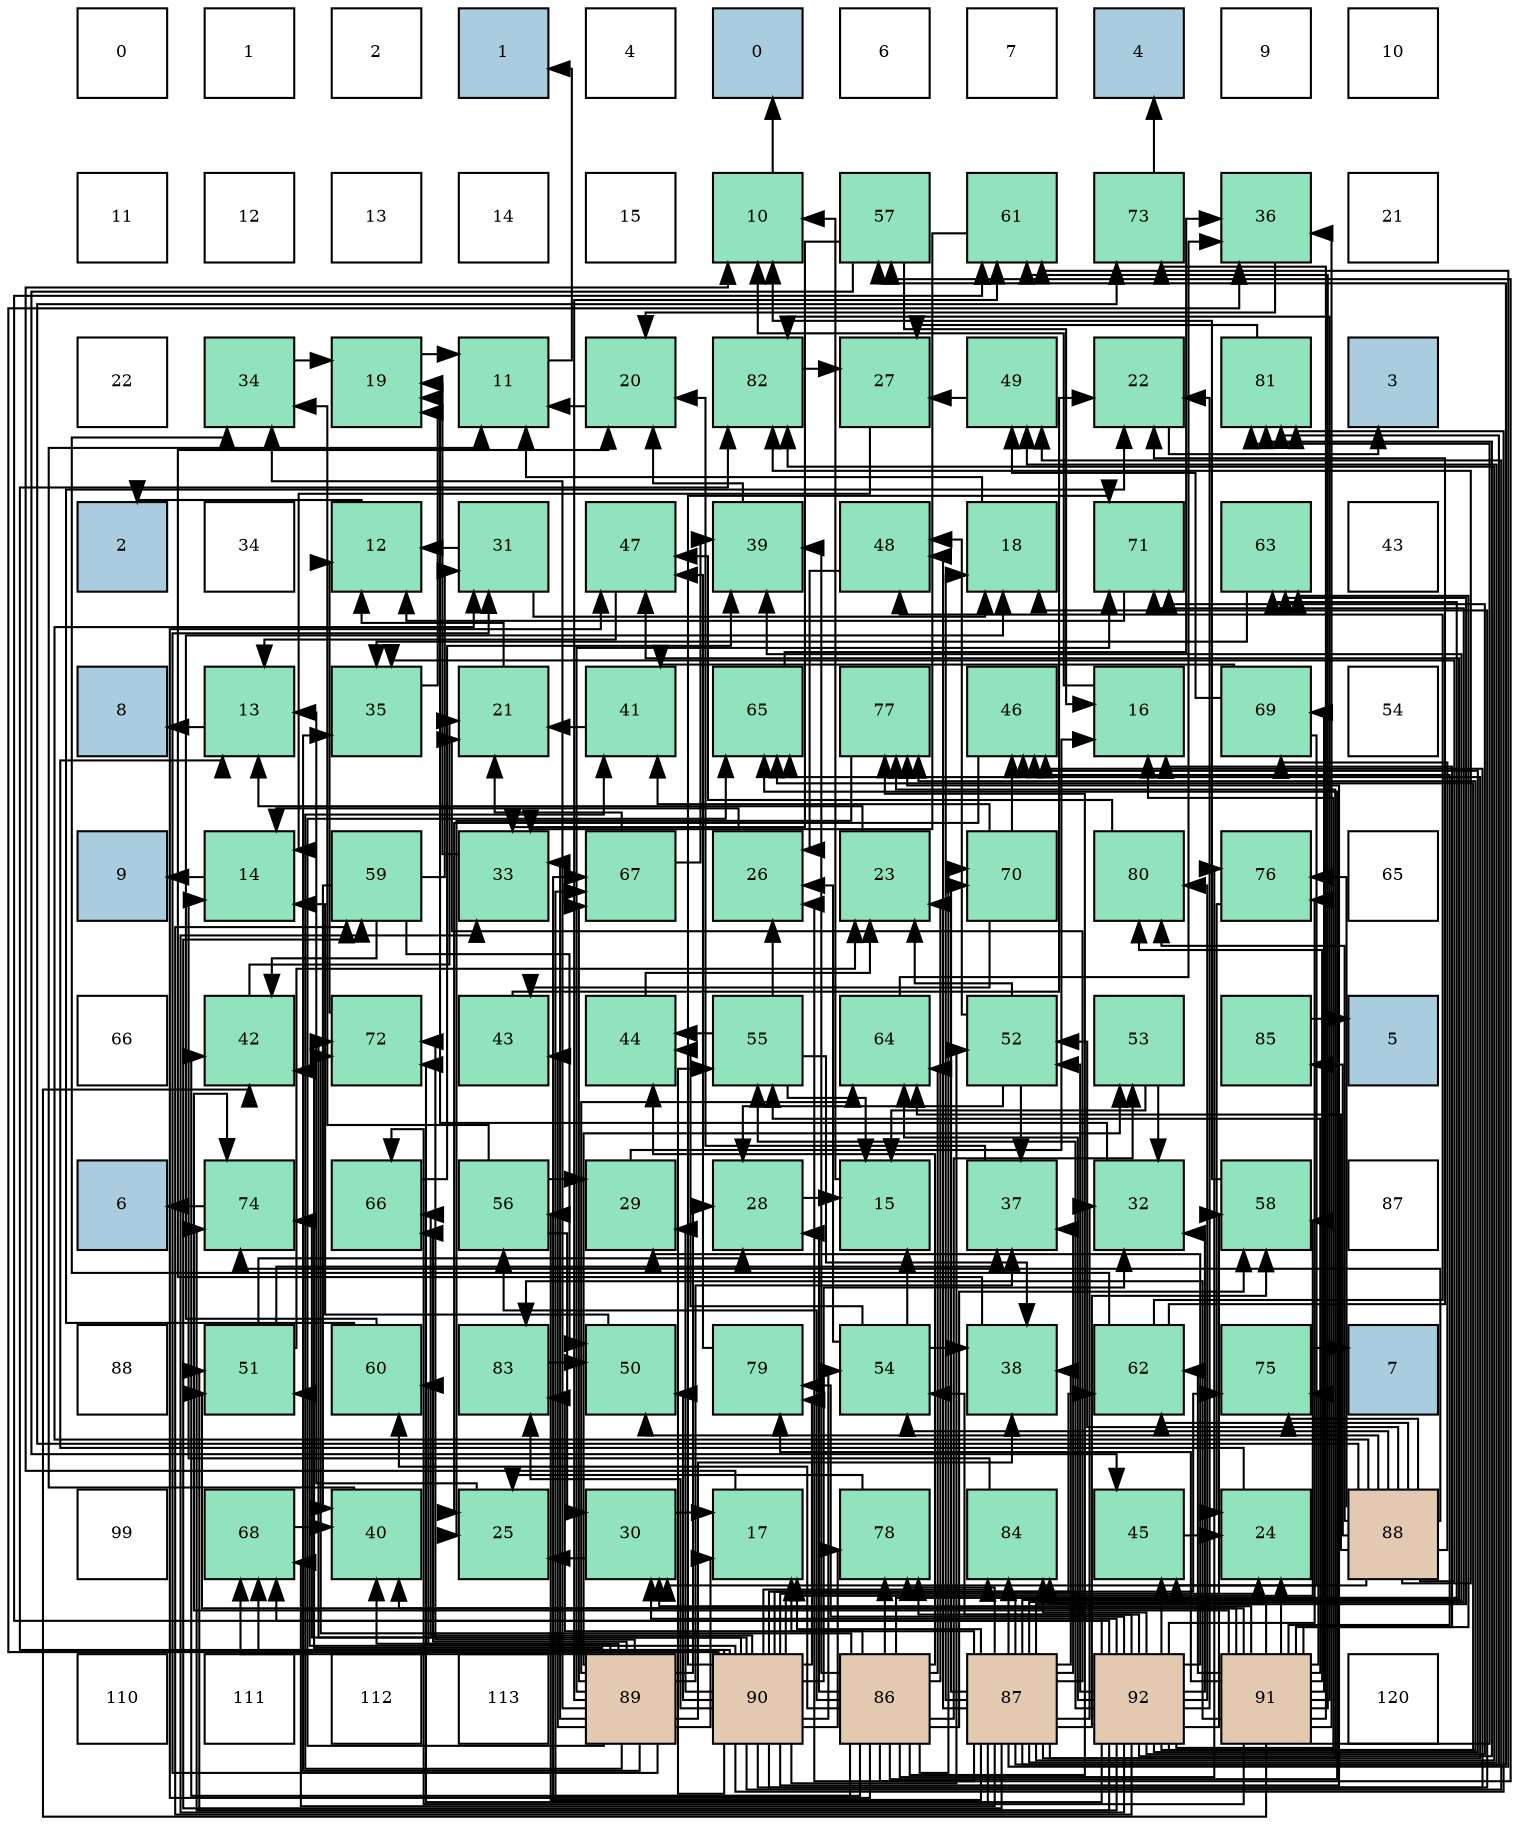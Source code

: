 digraph layout{
 rankdir=TB;
 splines=ortho;
 node [style=filled shape=square fixedsize=true width=0.6];
0[label="0", fontsize=8, fillcolor="#ffffff"];
1[label="1", fontsize=8, fillcolor="#ffffff"];
2[label="2", fontsize=8, fillcolor="#ffffff"];
3[label="1", fontsize=8, fillcolor="#a9ccde"];
4[label="4", fontsize=8, fillcolor="#ffffff"];
5[label="0", fontsize=8, fillcolor="#a9ccde"];
6[label="6", fontsize=8, fillcolor="#ffffff"];
7[label="7", fontsize=8, fillcolor="#ffffff"];
8[label="4", fontsize=8, fillcolor="#a9ccde"];
9[label="9", fontsize=8, fillcolor="#ffffff"];
10[label="10", fontsize=8, fillcolor="#ffffff"];
11[label="11", fontsize=8, fillcolor="#ffffff"];
12[label="12", fontsize=8, fillcolor="#ffffff"];
13[label="13", fontsize=8, fillcolor="#ffffff"];
14[label="14", fontsize=8, fillcolor="#ffffff"];
15[label="15", fontsize=8, fillcolor="#ffffff"];
16[label="10", fontsize=8, fillcolor="#91e3bb"];
17[label="57", fontsize=8, fillcolor="#91e3bb"];
18[label="61", fontsize=8, fillcolor="#91e3bb"];
19[label="73", fontsize=8, fillcolor="#91e3bb"];
20[label="36", fontsize=8, fillcolor="#91e3bb"];
21[label="21", fontsize=8, fillcolor="#ffffff"];
22[label="22", fontsize=8, fillcolor="#ffffff"];
23[label="34", fontsize=8, fillcolor="#91e3bb"];
24[label="19", fontsize=8, fillcolor="#91e3bb"];
25[label="11", fontsize=8, fillcolor="#91e3bb"];
26[label="20", fontsize=8, fillcolor="#91e3bb"];
27[label="82", fontsize=8, fillcolor="#91e3bb"];
28[label="27", fontsize=8, fillcolor="#91e3bb"];
29[label="49", fontsize=8, fillcolor="#91e3bb"];
30[label="22", fontsize=8, fillcolor="#91e3bb"];
31[label="81", fontsize=8, fillcolor="#91e3bb"];
32[label="3", fontsize=8, fillcolor="#a9ccde"];
33[label="2", fontsize=8, fillcolor="#a9ccde"];
34[label="34", fontsize=8, fillcolor="#ffffff"];
35[label="12", fontsize=8, fillcolor="#91e3bb"];
36[label="31", fontsize=8, fillcolor="#91e3bb"];
37[label="47", fontsize=8, fillcolor="#91e3bb"];
38[label="39", fontsize=8, fillcolor="#91e3bb"];
39[label="48", fontsize=8, fillcolor="#91e3bb"];
40[label="18", fontsize=8, fillcolor="#91e3bb"];
41[label="71", fontsize=8, fillcolor="#91e3bb"];
42[label="63", fontsize=8, fillcolor="#91e3bb"];
43[label="43", fontsize=8, fillcolor="#ffffff"];
44[label="8", fontsize=8, fillcolor="#a9ccde"];
45[label="13", fontsize=8, fillcolor="#91e3bb"];
46[label="35", fontsize=8, fillcolor="#91e3bb"];
47[label="21", fontsize=8, fillcolor="#91e3bb"];
48[label="41", fontsize=8, fillcolor="#91e3bb"];
49[label="65", fontsize=8, fillcolor="#91e3bb"];
50[label="77", fontsize=8, fillcolor="#91e3bb"];
51[label="46", fontsize=8, fillcolor="#91e3bb"];
52[label="16", fontsize=8, fillcolor="#91e3bb"];
53[label="69", fontsize=8, fillcolor="#91e3bb"];
54[label="54", fontsize=8, fillcolor="#ffffff"];
55[label="9", fontsize=8, fillcolor="#a9ccde"];
56[label="14", fontsize=8, fillcolor="#91e3bb"];
57[label="59", fontsize=8, fillcolor="#91e3bb"];
58[label="33", fontsize=8, fillcolor="#91e3bb"];
59[label="67", fontsize=8, fillcolor="#91e3bb"];
60[label="26", fontsize=8, fillcolor="#91e3bb"];
61[label="23", fontsize=8, fillcolor="#91e3bb"];
62[label="70", fontsize=8, fillcolor="#91e3bb"];
63[label="80", fontsize=8, fillcolor="#91e3bb"];
64[label="76", fontsize=8, fillcolor="#91e3bb"];
65[label="65", fontsize=8, fillcolor="#ffffff"];
66[label="66", fontsize=8, fillcolor="#ffffff"];
67[label="42", fontsize=8, fillcolor="#91e3bb"];
68[label="72", fontsize=8, fillcolor="#91e3bb"];
69[label="43", fontsize=8, fillcolor="#91e3bb"];
70[label="44", fontsize=8, fillcolor="#91e3bb"];
71[label="55", fontsize=8, fillcolor="#91e3bb"];
72[label="64", fontsize=8, fillcolor="#91e3bb"];
73[label="52", fontsize=8, fillcolor="#91e3bb"];
74[label="53", fontsize=8, fillcolor="#91e3bb"];
75[label="85", fontsize=8, fillcolor="#91e3bb"];
76[label="5", fontsize=8, fillcolor="#a9ccde"];
77[label="6", fontsize=8, fillcolor="#a9ccde"];
78[label="74", fontsize=8, fillcolor="#91e3bb"];
79[label="66", fontsize=8, fillcolor="#91e3bb"];
80[label="56", fontsize=8, fillcolor="#91e3bb"];
81[label="29", fontsize=8, fillcolor="#91e3bb"];
82[label="28", fontsize=8, fillcolor="#91e3bb"];
83[label="15", fontsize=8, fillcolor="#91e3bb"];
84[label="37", fontsize=8, fillcolor="#91e3bb"];
85[label="32", fontsize=8, fillcolor="#91e3bb"];
86[label="58", fontsize=8, fillcolor="#91e3bb"];
87[label="87", fontsize=8, fillcolor="#ffffff"];
88[label="88", fontsize=8, fillcolor="#ffffff"];
89[label="51", fontsize=8, fillcolor="#91e3bb"];
90[label="60", fontsize=8, fillcolor="#91e3bb"];
91[label="83", fontsize=8, fillcolor="#91e3bb"];
92[label="50", fontsize=8, fillcolor="#91e3bb"];
93[label="79", fontsize=8, fillcolor="#91e3bb"];
94[label="54", fontsize=8, fillcolor="#91e3bb"];
95[label="38", fontsize=8, fillcolor="#91e3bb"];
96[label="62", fontsize=8, fillcolor="#91e3bb"];
97[label="75", fontsize=8, fillcolor="#91e3bb"];
98[label="7", fontsize=8, fillcolor="#a9ccde"];
99[label="99", fontsize=8, fillcolor="#ffffff"];
100[label="68", fontsize=8, fillcolor="#91e3bb"];
101[label="40", fontsize=8, fillcolor="#91e3bb"];
102[label="25", fontsize=8, fillcolor="#91e3bb"];
103[label="30", fontsize=8, fillcolor="#91e3bb"];
104[label="17", fontsize=8, fillcolor="#91e3bb"];
105[label="78", fontsize=8, fillcolor="#91e3bb"];
106[label="84", fontsize=8, fillcolor="#91e3bb"];
107[label="45", fontsize=8, fillcolor="#91e3bb"];
108[label="24", fontsize=8, fillcolor="#91e3bb"];
109[label="88", fontsize=8, fillcolor="#e3c9af"];
110[label="110", fontsize=8, fillcolor="#ffffff"];
111[label="111", fontsize=8, fillcolor="#ffffff"];
112[label="112", fontsize=8, fillcolor="#ffffff"];
113[label="113", fontsize=8, fillcolor="#ffffff"];
114[label="89", fontsize=8, fillcolor="#e3c9af"];
115[label="90", fontsize=8, fillcolor="#e3c9af"];
116[label="86", fontsize=8, fillcolor="#e3c9af"];
117[label="87", fontsize=8, fillcolor="#e3c9af"];
118[label="92", fontsize=8, fillcolor="#e3c9af"];
119[label="91", fontsize=8, fillcolor="#e3c9af"];
120[label="120", fontsize=8, fillcolor="#ffffff"];
edge [constraint=false, style=vis];16 -> 5;
25 -> 3;
35 -> 33;
45 -> 44;
56 -> 55;
83 -> 16;
52 -> 16;
104 -> 16;
40 -> 25;
24 -> 25;
26 -> 25;
47 -> 35;
30 -> 32;
61 -> 45;
108 -> 45;
102 -> 45;
60 -> 56;
28 -> 56;
82 -> 83;
81 -> 52;
103 -> 104;
103 -> 102;
36 -> 35;
36 -> 40;
85 -> 24;
58 -> 24;
23 -> 24;
46 -> 24;
20 -> 26;
84 -> 26;
95 -> 26;
38 -> 26;
101 -> 25;
48 -> 47;
67 -> 47;
69 -> 30;
70 -> 61;
107 -> 108;
51 -> 102;
37 -> 45;
39 -> 60;
29 -> 28;
92 -> 56;
89 -> 61;
89 -> 82;
89 -> 84;
73 -> 61;
73 -> 82;
73 -> 84;
73 -> 39;
74 -> 83;
74 -> 85;
94 -> 83;
94 -> 60;
94 -> 95;
94 -> 70;
71 -> 83;
71 -> 60;
71 -> 95;
71 -> 70;
80 -> 81;
80 -> 103;
80 -> 23;
17 -> 52;
17 -> 58;
17 -> 107;
86 -> 16;
57 -> 36;
57 -> 101;
57 -> 67;
57 -> 92;
90 -> 40;
90 -> 30;
18 -> 58;
96 -> 30;
96 -> 23;
96 -> 39;
42 -> 46;
72 -> 20;
49 -> 20;
79 -> 38;
59 -> 47;
59 -> 38;
100 -> 101;
53 -> 48;
53 -> 107;
53 -> 29;
62 -> 48;
62 -> 69;
62 -> 51;
41 -> 35;
68 -> 35;
19 -> 8;
78 -> 77;
97 -> 98;
64 -> 108;
50 -> 102;
105 -> 102;
93 -> 37;
63 -> 37;
31 -> 28;
27 -> 28;
91 -> 92;
106 -> 56;
75 -> 76;
116 -> 104;
116 -> 61;
116 -> 82;
116 -> 38;
116 -> 67;
116 -> 70;
116 -> 37;
116 -> 74;
116 -> 80;
116 -> 17;
116 -> 86;
116 -> 90;
116 -> 42;
116 -> 72;
116 -> 49;
116 -> 59;
116 -> 62;
116 -> 68;
116 -> 64;
116 -> 50;
116 -> 105;
117 -> 104;
117 -> 40;
117 -> 47;
117 -> 60;
117 -> 85;
117 -> 84;
117 -> 95;
117 -> 38;
117 -> 37;
117 -> 39;
117 -> 29;
117 -> 80;
117 -> 17;
117 -> 86;
117 -> 57;
117 -> 18;
117 -> 42;
117 -> 49;
117 -> 100;
117 -> 62;
117 -> 41;
117 -> 68;
117 -> 50;
117 -> 105;
117 -> 31;
117 -> 27;
117 -> 91;
117 -> 106;
109 -> 103;
109 -> 36;
109 -> 46;
109 -> 92;
109 -> 73;
109 -> 94;
109 -> 96;
109 -> 72;
109 -> 53;
109 -> 19;
109 -> 78;
109 -> 97;
109 -> 64;
109 -> 63;
109 -> 27;
109 -> 75;
114 -> 104;
114 -> 82;
114 -> 36;
114 -> 58;
114 -> 23;
114 -> 46;
114 -> 84;
114 -> 95;
114 -> 101;
114 -> 48;
114 -> 67;
114 -> 69;
114 -> 74;
114 -> 90;
114 -> 18;
114 -> 72;
114 -> 49;
114 -> 79;
114 -> 59;
114 -> 100;
114 -> 41;
114 -> 68;
115 -> 40;
115 -> 108;
115 -> 81;
115 -> 85;
115 -> 20;
115 -> 51;
115 -> 29;
115 -> 92;
115 -> 89;
115 -> 73;
115 -> 94;
115 -> 71;
115 -> 86;
115 -> 96;
115 -> 79;
115 -> 100;
115 -> 41;
115 -> 68;
115 -> 78;
115 -> 97;
115 -> 50;
115 -> 105;
115 -> 93;
115 -> 31;
115 -> 27;
115 -> 91;
115 -> 106;
119 -> 52;
119 -> 108;
119 -> 103;
119 -> 20;
119 -> 101;
119 -> 67;
119 -> 51;
119 -> 89;
119 -> 71;
119 -> 18;
119 -> 96;
119 -> 42;
119 -> 79;
119 -> 53;
119 -> 19;
119 -> 78;
119 -> 97;
119 -> 93;
119 -> 63;
119 -> 31;
119 -> 27;
119 -> 91;
119 -> 106;
118 -> 52;
118 -> 30;
118 -> 81;
118 -> 103;
118 -> 85;
118 -> 58;
118 -> 107;
118 -> 51;
118 -> 89;
118 -> 73;
118 -> 94;
118 -> 71;
118 -> 86;
118 -> 57;
118 -> 18;
118 -> 72;
118 -> 49;
118 -> 59;
118 -> 100;
118 -> 41;
118 -> 78;
118 -> 64;
118 -> 50;
118 -> 105;
118 -> 93;
118 -> 63;
118 -> 31;
118 -> 106;
edge [constraint=true, style=invis];
0 -> 11 -> 22 -> 33 -> 44 -> 55 -> 66 -> 77 -> 88 -> 99 -> 110;
1 -> 12 -> 23 -> 34 -> 45 -> 56 -> 67 -> 78 -> 89 -> 100 -> 111;
2 -> 13 -> 24 -> 35 -> 46 -> 57 -> 68 -> 79 -> 90 -> 101 -> 112;
3 -> 14 -> 25 -> 36 -> 47 -> 58 -> 69 -> 80 -> 91 -> 102 -> 113;
4 -> 15 -> 26 -> 37 -> 48 -> 59 -> 70 -> 81 -> 92 -> 103 -> 114;
5 -> 16 -> 27 -> 38 -> 49 -> 60 -> 71 -> 82 -> 93 -> 104 -> 115;
6 -> 17 -> 28 -> 39 -> 50 -> 61 -> 72 -> 83 -> 94 -> 105 -> 116;
7 -> 18 -> 29 -> 40 -> 51 -> 62 -> 73 -> 84 -> 95 -> 106 -> 117;
8 -> 19 -> 30 -> 41 -> 52 -> 63 -> 74 -> 85 -> 96 -> 107 -> 118;
9 -> 20 -> 31 -> 42 -> 53 -> 64 -> 75 -> 86 -> 97 -> 108 -> 119;
10 -> 21 -> 32 -> 43 -> 54 -> 65 -> 76 -> 87 -> 98 -> 109 -> 120;
rank = same {0 -> 1 -> 2 -> 3 -> 4 -> 5 -> 6 -> 7 -> 8 -> 9 -> 10};
rank = same {11 -> 12 -> 13 -> 14 -> 15 -> 16 -> 17 -> 18 -> 19 -> 20 -> 21};
rank = same {22 -> 23 -> 24 -> 25 -> 26 -> 27 -> 28 -> 29 -> 30 -> 31 -> 32};
rank = same {33 -> 34 -> 35 -> 36 -> 37 -> 38 -> 39 -> 40 -> 41 -> 42 -> 43};
rank = same {44 -> 45 -> 46 -> 47 -> 48 -> 49 -> 50 -> 51 -> 52 -> 53 -> 54};
rank = same {55 -> 56 -> 57 -> 58 -> 59 -> 60 -> 61 -> 62 -> 63 -> 64 -> 65};
rank = same {66 -> 67 -> 68 -> 69 -> 70 -> 71 -> 72 -> 73 -> 74 -> 75 -> 76};
rank = same {77 -> 78 -> 79 -> 80 -> 81 -> 82 -> 83 -> 84 -> 85 -> 86 -> 87};
rank = same {88 -> 89 -> 90 -> 91 -> 92 -> 93 -> 94 -> 95 -> 96 -> 97 -> 98};
rank = same {99 -> 100 -> 101 -> 102 -> 103 -> 104 -> 105 -> 106 -> 107 -> 108 -> 109};
rank = same {110 -> 111 -> 112 -> 113 -> 114 -> 115 -> 116 -> 117 -> 118 -> 119 -> 120};
}